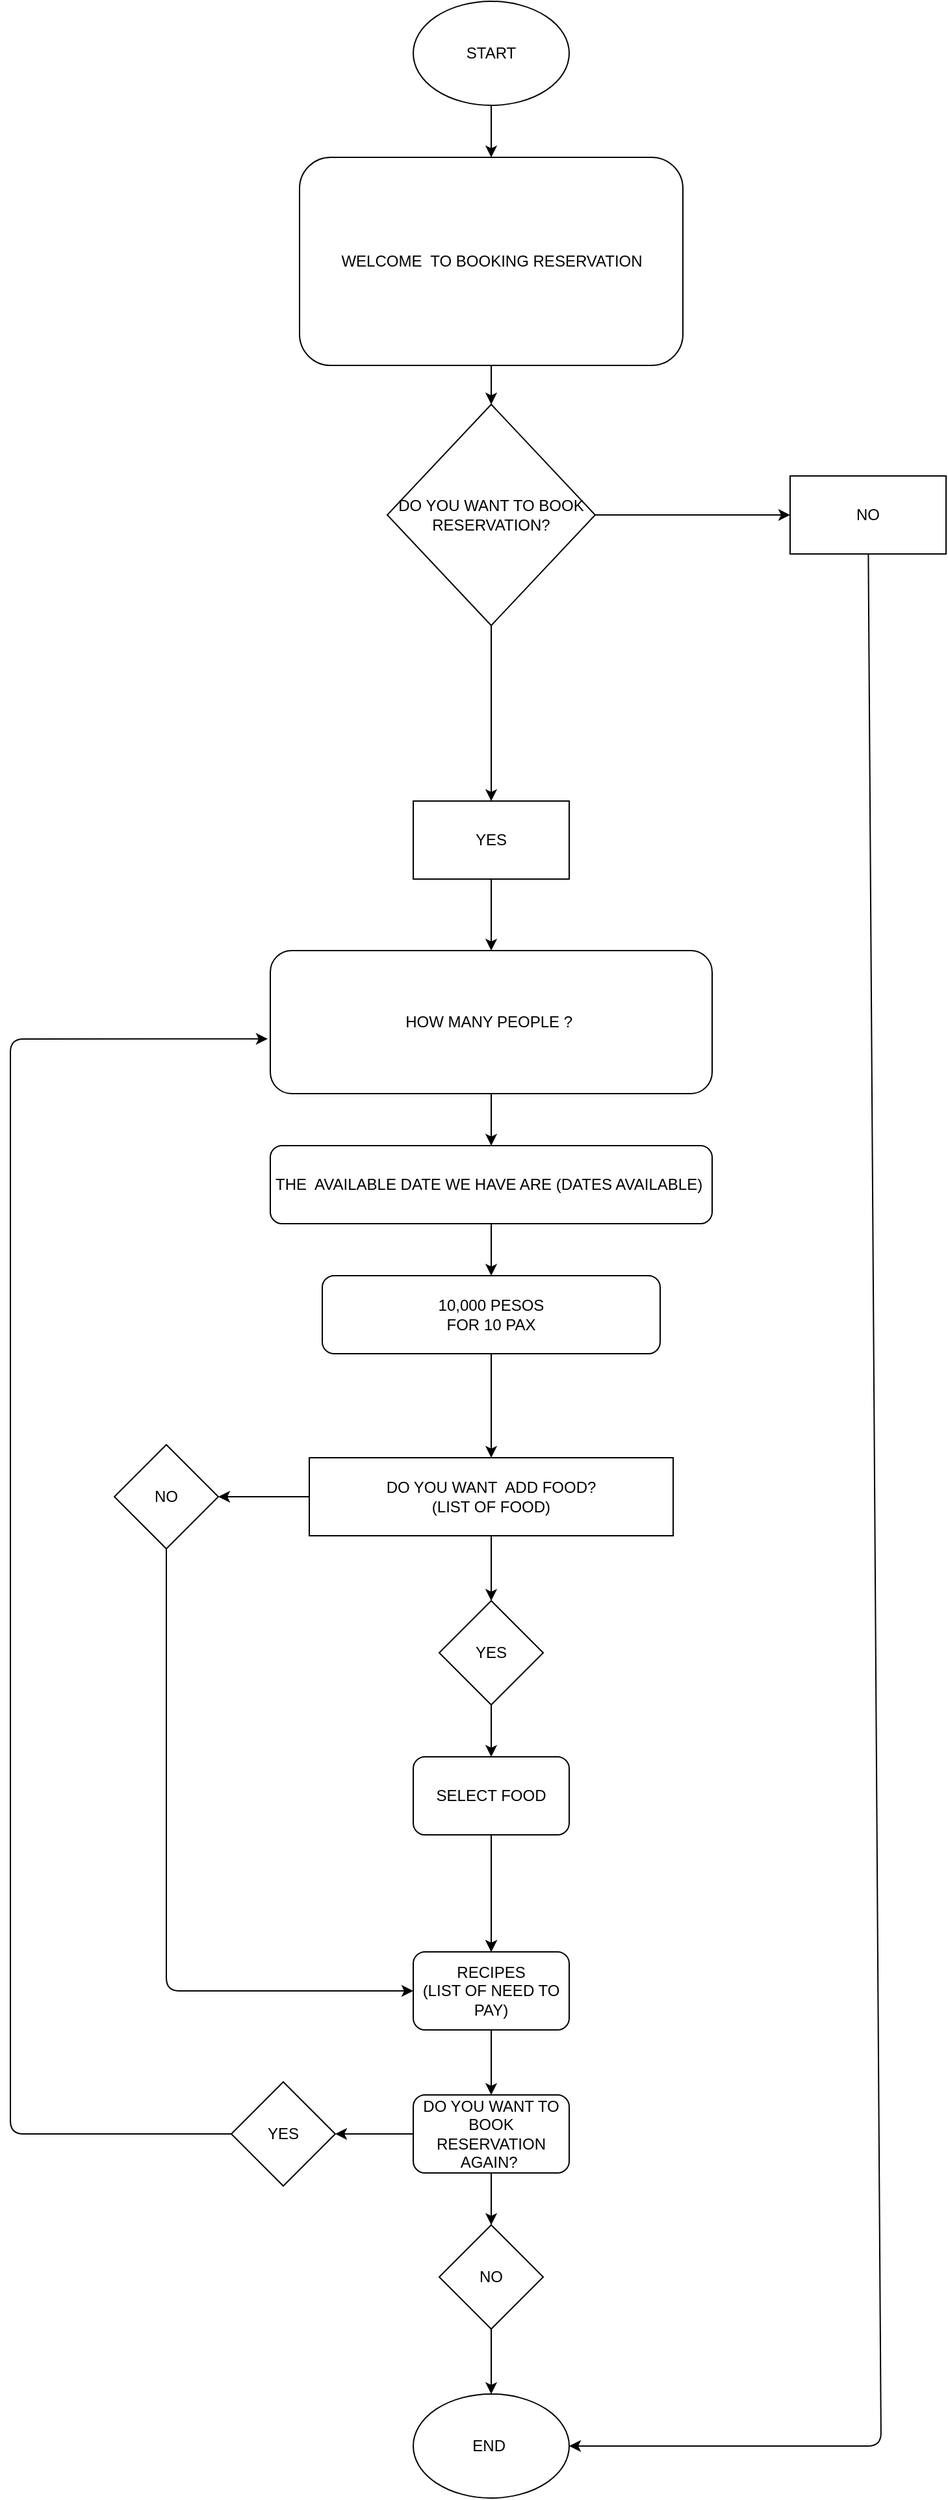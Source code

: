 <mxfile>
    <diagram id="-ZmEfqQgGUuMEBeQsIU4" name="Page-1">
        <mxGraphModel dx="1129" dy="619" grid="1" gridSize="10" guides="1" tooltips="1" connect="1" arrows="1" fold="1" page="1" pageScale="1" pageWidth="850" pageHeight="1100" math="0" shadow="0">
            <root>
                <mxCell id="0"/>
                <mxCell id="1" parent="0"/>
                <mxCell id="5" value="" style="edgeStyle=none;html=1;" parent="1" source="2" target="4" edge="1">
                    <mxGeometry relative="1" as="geometry"/>
                </mxCell>
                <mxCell id="2" value="START" style="ellipse;whiteSpace=wrap;html=1;" parent="1" vertex="1">
                    <mxGeometry x="360" y="40" width="120" height="80" as="geometry"/>
                </mxCell>
                <mxCell id="9" value="" style="edgeStyle=none;html=1;" parent="1" source="4" target="6" edge="1">
                    <mxGeometry relative="1" as="geometry"/>
                </mxCell>
                <mxCell id="4" value="WELCOME&amp;nbsp; TO BOOKING RESERVATION" style="rounded=1;whiteSpace=wrap;html=1;" parent="1" vertex="1">
                    <mxGeometry x="272.5" y="160" width="295" height="160" as="geometry"/>
                </mxCell>
                <mxCell id="8" value="" style="edgeStyle=none;html=1;" parent="1" source="6" target="7" edge="1">
                    <mxGeometry relative="1" as="geometry"/>
                </mxCell>
                <mxCell id="11" value="" style="edgeStyle=none;html=1;" parent="1" source="6" target="10" edge="1">
                    <mxGeometry relative="1" as="geometry"/>
                </mxCell>
                <mxCell id="6" value="DO YOU WANT TO BOOK RESERVATION?" style="rhombus;whiteSpace=wrap;html=1;" parent="1" vertex="1">
                    <mxGeometry x="340" y="350" width="160" height="170" as="geometry"/>
                </mxCell>
                <mxCell id="13" value="" style="edgeStyle=none;html=1;" parent="1" source="7" target="12" edge="1">
                    <mxGeometry relative="1" as="geometry"/>
                </mxCell>
                <mxCell id="7" value="YES" style="whiteSpace=wrap;html=1;" parent="1" vertex="1">
                    <mxGeometry x="360" y="655" width="120" height="60" as="geometry"/>
                </mxCell>
                <mxCell id="10" value="NO" style="whiteSpace=wrap;html=1;" parent="1" vertex="1">
                    <mxGeometry x="650" y="405" width="120" height="60" as="geometry"/>
                </mxCell>
                <mxCell id="15" value="" style="edgeStyle=none;html=1;" parent="1" source="12" target="14" edge="1">
                    <mxGeometry relative="1" as="geometry"/>
                </mxCell>
                <mxCell id="12" value="HOW MANY PEOPLE ?&amp;nbsp;" style="rounded=1;whiteSpace=wrap;html=1;" parent="1" vertex="1">
                    <mxGeometry x="250" y="770" width="340" height="110" as="geometry"/>
                </mxCell>
                <mxCell id="32" value="" style="edgeStyle=none;html=1;" edge="1" parent="1" source="14" target="16">
                    <mxGeometry relative="1" as="geometry"/>
                </mxCell>
                <mxCell id="14" value="THE&amp;nbsp; AVAILABLE DATE WE HAVE ARE (DATES AVAILABLE)&amp;nbsp;" style="rounded=1;whiteSpace=wrap;html=1;" parent="1" vertex="1">
                    <mxGeometry x="250" y="920" width="340" height="60" as="geometry"/>
                </mxCell>
                <mxCell id="18" value="" style="edgeStyle=none;html=1;" parent="1" source="16" target="17" edge="1">
                    <mxGeometry relative="1" as="geometry"/>
                </mxCell>
                <mxCell id="16" value="10,000 PESOS &lt;br&gt;FOR 10 PAX" style="rounded=1;whiteSpace=wrap;html=1;" parent="1" vertex="1">
                    <mxGeometry x="290" y="1020" width="260" height="60" as="geometry"/>
                </mxCell>
                <mxCell id="20" value="" style="edgeStyle=none;html=1;" parent="1" source="17" target="19" edge="1">
                    <mxGeometry relative="1" as="geometry"/>
                </mxCell>
                <mxCell id="22" value="" style="edgeStyle=none;html=1;" parent="1" source="17" target="21" edge="1">
                    <mxGeometry relative="1" as="geometry"/>
                </mxCell>
                <mxCell id="17" value="DO YOU WANT&amp;nbsp; ADD FOOD?&lt;br&gt;(LIST OF FOOD)" style="rounded=0;whiteSpace=wrap;html=1;" parent="1" vertex="1">
                    <mxGeometry x="280" y="1160" width="280" height="60" as="geometry"/>
                </mxCell>
                <mxCell id="24" value="" style="edgeStyle=none;html=1;" parent="1" source="19" target="23" edge="1">
                    <mxGeometry relative="1" as="geometry"/>
                </mxCell>
                <mxCell id="19" value="YES" style="rhombus;whiteSpace=wrap;html=1;" parent="1" vertex="1">
                    <mxGeometry x="380" y="1270" width="80" height="80" as="geometry"/>
                </mxCell>
                <mxCell id="21" value="NO" style="rhombus;whiteSpace=wrap;html=1;" parent="1" vertex="1">
                    <mxGeometry x="130" y="1150" width="80" height="80" as="geometry"/>
                </mxCell>
                <mxCell id="26" value="" style="edgeStyle=none;html=1;" parent="1" source="23" target="25" edge="1">
                    <mxGeometry relative="1" as="geometry"/>
                </mxCell>
                <mxCell id="31" value="" style="edgeStyle=none;html=1;" parent="1" source="23" target="25" edge="1">
                    <mxGeometry relative="1" as="geometry"/>
                </mxCell>
                <mxCell id="23" value="SELECT FOOD" style="rounded=1;whiteSpace=wrap;html=1;" parent="1" vertex="1">
                    <mxGeometry x="360" y="1390" width="120" height="60" as="geometry"/>
                </mxCell>
                <mxCell id="43" value="" style="edgeStyle=none;html=1;" edge="1" parent="1" source="25" target="34">
                    <mxGeometry relative="1" as="geometry"/>
                </mxCell>
                <mxCell id="25" value="RECIPES&lt;br&gt;(LIST OF NEED TO PAY)" style="rounded=1;whiteSpace=wrap;html=1;" parent="1" vertex="1">
                    <mxGeometry x="360" y="1540" width="120" height="60" as="geometry"/>
                </mxCell>
                <mxCell id="27" value="END&amp;nbsp;" style="ellipse;whiteSpace=wrap;html=1;" parent="1" vertex="1">
                    <mxGeometry x="360" y="1880" width="120" height="80" as="geometry"/>
                </mxCell>
                <mxCell id="29" value="" style="endArrow=classic;html=1;entryX=1;entryY=0.5;entryDx=0;entryDy=0;" parent="1" source="10" target="27" edge="1">
                    <mxGeometry width="50" height="50" relative="1" as="geometry">
                        <mxPoint x="685" y="520" as="sourcePoint"/>
                        <mxPoint x="690" y="720" as="targetPoint"/>
                        <Array as="points">
                            <mxPoint x="720" y="1920"/>
                        </Array>
                    </mxGeometry>
                </mxCell>
                <mxCell id="30" value="" style="endArrow=classic;html=1;entryX=0;entryY=0.5;entryDx=0;entryDy=0;" parent="1" source="21" target="25" edge="1">
                    <mxGeometry width="50" height="50" relative="1" as="geometry">
                        <mxPoint x="400" y="1490" as="sourcePoint"/>
                        <mxPoint x="290" y="1660" as="targetPoint"/>
                        <Array as="points">
                            <mxPoint x="170" y="1570"/>
                        </Array>
                    </mxGeometry>
                </mxCell>
                <mxCell id="39" value="" style="edgeStyle=none;html=1;" edge="1" parent="1" source="34" target="36">
                    <mxGeometry relative="1" as="geometry"/>
                </mxCell>
                <mxCell id="41" value="" style="edgeStyle=none;html=1;" edge="1" parent="1" source="34" target="37">
                    <mxGeometry relative="1" as="geometry"/>
                </mxCell>
                <mxCell id="34" value="DO YOU WANT TO BOOK RESERVATION AGAIN?&amp;nbsp;" style="rounded=1;whiteSpace=wrap;html=1;" vertex="1" parent="1">
                    <mxGeometry x="360" y="1650" width="120" height="60" as="geometry"/>
                </mxCell>
                <mxCell id="40" value="" style="edgeStyle=none;html=1;" edge="1" parent="1" source="36" target="27">
                    <mxGeometry relative="1" as="geometry"/>
                </mxCell>
                <mxCell id="36" value="NO" style="rhombus;whiteSpace=wrap;html=1;" vertex="1" parent="1">
                    <mxGeometry x="380" y="1750" width="80" height="80" as="geometry"/>
                </mxCell>
                <mxCell id="37" value="YES" style="rhombus;whiteSpace=wrap;html=1;" vertex="1" parent="1">
                    <mxGeometry x="220" y="1640" width="80" height="80" as="geometry"/>
                </mxCell>
                <mxCell id="42" value="" style="endArrow=classic;html=1;exitX=0;exitY=0.5;exitDx=0;exitDy=0;entryX=-0.006;entryY=0.617;entryDx=0;entryDy=0;entryPerimeter=0;" edge="1" parent="1" source="37" target="12">
                    <mxGeometry width="50" height="50" relative="1" as="geometry">
                        <mxPoint x="570" y="1310" as="sourcePoint"/>
                        <mxPoint x="340" y="1280" as="targetPoint"/>
                        <Array as="points">
                            <mxPoint x="50" y="1680"/>
                            <mxPoint x="50" y="838"/>
                        </Array>
                    </mxGeometry>
                </mxCell>
            </root>
        </mxGraphModel>
    </diagram>
</mxfile>